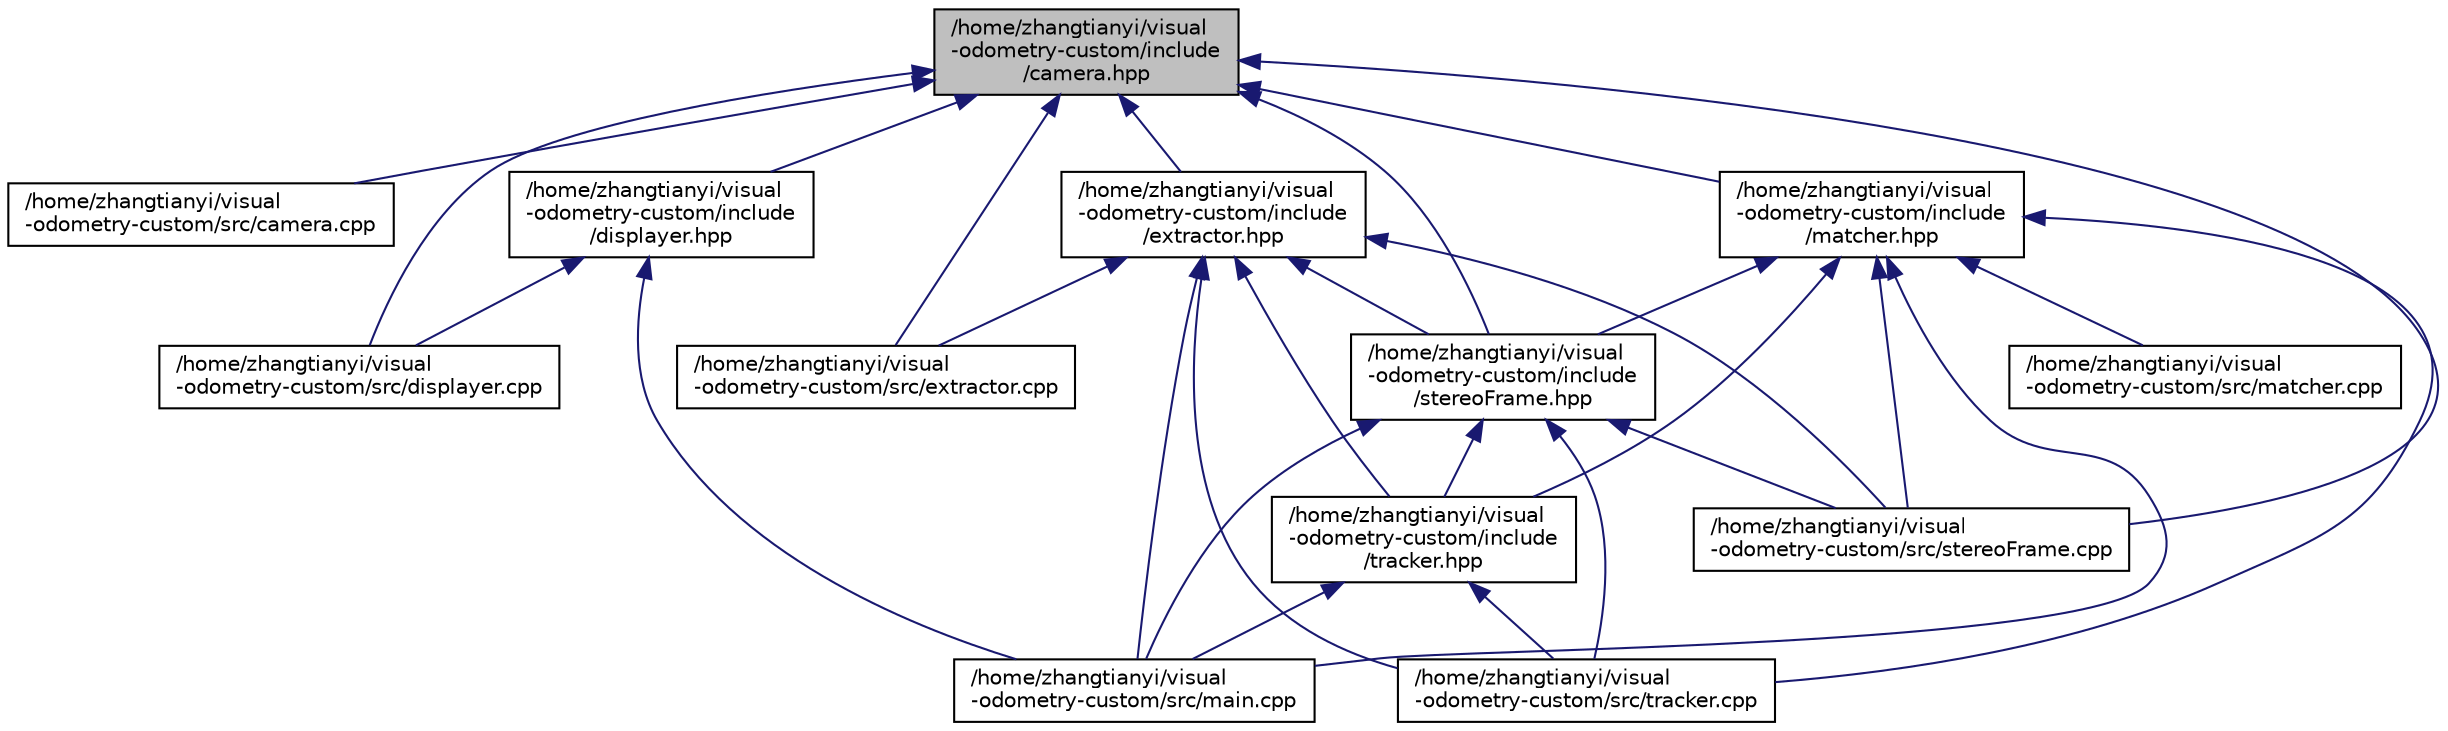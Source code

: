 digraph "/home/zhangtianyi/visual-odometry-custom/include/camera.hpp"
{
  edge [fontname="Helvetica",fontsize="10",labelfontname="Helvetica",labelfontsize="10"];
  node [fontname="Helvetica",fontsize="10",shape=record];
  Node1 [label="/home/zhangtianyi/visual\l-odometry-custom/include\l/camera.hpp",height=0.2,width=0.4,color="black", fillcolor="grey75", style="filled", fontcolor="black"];
  Node1 -> Node2 [dir="back",color="midnightblue",fontsize="10",style="solid",fontname="Helvetica"];
  Node2 [label="/home/zhangtianyi/visual\l-odometry-custom/src/camera.cpp",height=0.2,width=0.4,color="black", fillcolor="white", style="filled",URL="$camera_8cpp.html"];
  Node1 -> Node3 [dir="back",color="midnightblue",fontsize="10",style="solid",fontname="Helvetica"];
  Node3 [label="/home/zhangtianyi/visual\l-odometry-custom/include\l/displayer.hpp",height=0.2,width=0.4,color="black", fillcolor="white", style="filled",URL="$displayer_8hpp.html"];
  Node3 -> Node4 [dir="back",color="midnightblue",fontsize="10",style="solid",fontname="Helvetica"];
  Node4 [label="/home/zhangtianyi/visual\l-odometry-custom/src/displayer.cpp",height=0.2,width=0.4,color="black", fillcolor="white", style="filled",URL="$displayer_8cpp.html"];
  Node3 -> Node5 [dir="back",color="midnightblue",fontsize="10",style="solid",fontname="Helvetica"];
  Node5 [label="/home/zhangtianyi/visual\l-odometry-custom/src/main.cpp",height=0.2,width=0.4,color="black", fillcolor="white", style="filled",URL="$main_8cpp.html"];
  Node1 -> Node4 [dir="back",color="midnightblue",fontsize="10",style="solid",fontname="Helvetica"];
  Node1 -> Node6 [dir="back",color="midnightblue",fontsize="10",style="solid",fontname="Helvetica"];
  Node6 [label="/home/zhangtianyi/visual\l-odometry-custom/include\l/extractor.hpp",height=0.2,width=0.4,color="black", fillcolor="white", style="filled",URL="$extractor_8hpp.html"];
  Node6 -> Node7 [dir="back",color="midnightblue",fontsize="10",style="solid",fontname="Helvetica"];
  Node7 [label="/home/zhangtianyi/visual\l-odometry-custom/src/extractor.cpp",height=0.2,width=0.4,color="black", fillcolor="white", style="filled",URL="$extractor_8cpp.html"];
  Node6 -> Node5 [dir="back",color="midnightblue",fontsize="10",style="solid",fontname="Helvetica"];
  Node6 -> Node8 [dir="back",color="midnightblue",fontsize="10",style="solid",fontname="Helvetica"];
  Node8 [label="/home/zhangtianyi/visual\l-odometry-custom/include\l/tracker.hpp",height=0.2,width=0.4,color="black", fillcolor="white", style="filled",URL="$tracker_8hpp.html"];
  Node8 -> Node5 [dir="back",color="midnightblue",fontsize="10",style="solid",fontname="Helvetica"];
  Node8 -> Node9 [dir="back",color="midnightblue",fontsize="10",style="solid",fontname="Helvetica"];
  Node9 [label="/home/zhangtianyi/visual\l-odometry-custom/src/tracker.cpp",height=0.2,width=0.4,color="black", fillcolor="white", style="filled",URL="$tracker_8cpp.html"];
  Node6 -> Node10 [dir="back",color="midnightblue",fontsize="10",style="solid",fontname="Helvetica"];
  Node10 [label="/home/zhangtianyi/visual\l-odometry-custom/include\l/stereoFrame.hpp",height=0.2,width=0.4,color="black", fillcolor="white", style="filled",URL="$stereoFrame_8hpp.html"];
  Node10 -> Node8 [dir="back",color="midnightblue",fontsize="10",style="solid",fontname="Helvetica"];
  Node10 -> Node5 [dir="back",color="midnightblue",fontsize="10",style="solid",fontname="Helvetica"];
  Node10 -> Node11 [dir="back",color="midnightblue",fontsize="10",style="solid",fontname="Helvetica"];
  Node11 [label="/home/zhangtianyi/visual\l-odometry-custom/src/stereoFrame.cpp",height=0.2,width=0.4,color="black", fillcolor="white", style="filled",URL="$stereoFrame_8cpp.html"];
  Node10 -> Node9 [dir="back",color="midnightblue",fontsize="10",style="solid",fontname="Helvetica"];
  Node6 -> Node11 [dir="back",color="midnightblue",fontsize="10",style="solid",fontname="Helvetica"];
  Node6 -> Node9 [dir="back",color="midnightblue",fontsize="10",style="solid",fontname="Helvetica"];
  Node1 -> Node7 [dir="back",color="midnightblue",fontsize="10",style="solid",fontname="Helvetica"];
  Node1 -> Node10 [dir="back",color="midnightblue",fontsize="10",style="solid",fontname="Helvetica"];
  Node1 -> Node12 [dir="back",color="midnightblue",fontsize="10",style="solid",fontname="Helvetica"];
  Node12 [label="/home/zhangtianyi/visual\l-odometry-custom/include\l/matcher.hpp",height=0.2,width=0.4,color="black", fillcolor="white", style="filled",URL="$matcher_8hpp.html"];
  Node12 -> Node10 [dir="back",color="midnightblue",fontsize="10",style="solid",fontname="Helvetica"];
  Node12 -> Node8 [dir="back",color="midnightblue",fontsize="10",style="solid",fontname="Helvetica"];
  Node12 -> Node5 [dir="back",color="midnightblue",fontsize="10",style="solid",fontname="Helvetica"];
  Node12 -> Node13 [dir="back",color="midnightblue",fontsize="10",style="solid",fontname="Helvetica"];
  Node13 [label="/home/zhangtianyi/visual\l-odometry-custom/src/matcher.cpp",height=0.2,width=0.4,color="black", fillcolor="white", style="filled",URL="$matcher_8cpp.html"];
  Node12 -> Node11 [dir="back",color="midnightblue",fontsize="10",style="solid",fontname="Helvetica"];
  Node12 -> Node9 [dir="back",color="midnightblue",fontsize="10",style="solid",fontname="Helvetica"];
  Node1 -> Node11 [dir="back",color="midnightblue",fontsize="10",style="solid",fontname="Helvetica"];
}
